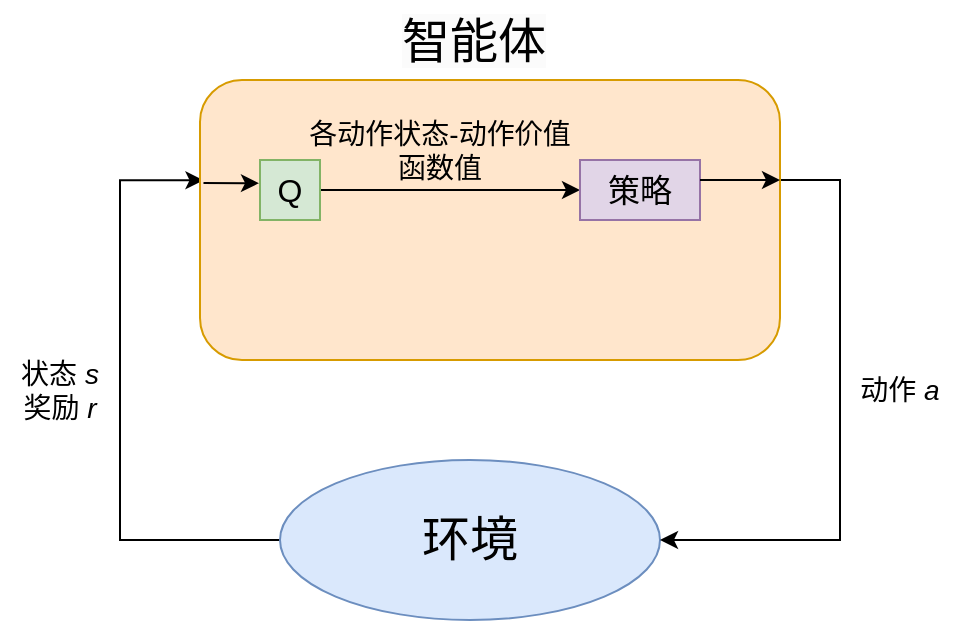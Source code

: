 <mxfile version="26.2.13">
  <diagram name="第 1 页" id="n63b4nC1y1BCJf75-sI9">
    <mxGraphModel dx="830" dy="485" grid="1" gridSize="10" guides="1" tooltips="1" connect="1" arrows="1" fold="1" page="1" pageScale="1" pageWidth="827" pageHeight="1169" math="0" shadow="0">
      <root>
        <mxCell id="0" />
        <mxCell id="1" parent="0" />
        <mxCell id="mvJgyyiXs0eFSsutSy1s-8" style="edgeStyle=orthogonalEdgeStyle;rounded=0;orthogonalLoop=1;jettySize=auto;html=1;exitX=0;exitY=0.5;exitDx=0;exitDy=0;entryX=0.006;entryY=0.358;entryDx=0;entryDy=0;entryPerimeter=0;" parent="1" source="mvJgyyiXs0eFSsutSy1s-1" target="mvJgyyiXs0eFSsutSy1s-2" edge="1">
          <mxGeometry relative="1" as="geometry">
            <Array as="points">
              <mxPoint x="220" y="330" />
              <mxPoint x="220" y="150" />
            </Array>
          </mxGeometry>
        </mxCell>
        <mxCell id="mvJgyyiXs0eFSsutSy1s-1" value="&lt;font style=&quot;font-size: 24px;&quot;&gt;环境&lt;/font&gt;" style="ellipse;whiteSpace=wrap;html=1;fillColor=#dae8fc;strokeColor=#6c8ebf;" parent="1" vertex="1">
          <mxGeometry x="300" y="290" width="190" height="80" as="geometry" />
        </mxCell>
        <mxCell id="mvJgyyiXs0eFSsutSy1s-4" style="edgeStyle=orthogonalEdgeStyle;rounded=0;orthogonalLoop=1;jettySize=auto;html=1;exitX=1;exitY=0.5;exitDx=0;exitDy=0;entryX=1;entryY=0.5;entryDx=0;entryDy=0;" parent="1" source="mvJgyyiXs0eFSsutSy1s-2" target="mvJgyyiXs0eFSsutSy1s-1" edge="1">
          <mxGeometry relative="1" as="geometry">
            <Array as="points">
              <mxPoint x="550" y="150" />
              <mxPoint x="580" y="150" />
              <mxPoint x="580" y="330" />
            </Array>
          </mxGeometry>
        </mxCell>
        <mxCell id="mvJgyyiXs0eFSsutSy1s-2" value="" style="rounded=1;whiteSpace=wrap;html=1;fillColor=#ffe6cc;strokeColor=#d79b00;" parent="1" vertex="1">
          <mxGeometry x="260" y="100" width="290" height="140" as="geometry" />
        </mxCell>
        <mxCell id="mvJgyyiXs0eFSsutSy1s-7" value="动作 &lt;i&gt;a&lt;/i&gt;" style="text;html=1;align=center;verticalAlign=middle;whiteSpace=wrap;rounded=0;fontSize=14;" parent="1" vertex="1">
          <mxGeometry x="580" y="240" width="60" height="30" as="geometry" />
        </mxCell>
        <mxCell id="mvJgyyiXs0eFSsutSy1s-9" value="状态 &lt;i&gt;s&lt;/i&gt;&lt;div&gt;奖励&lt;i&gt; r&lt;/i&gt;&lt;/div&gt;" style="text;html=1;align=center;verticalAlign=middle;whiteSpace=wrap;rounded=0;fontSize=14;" parent="1" vertex="1">
          <mxGeometry x="160" y="240" width="60" height="30" as="geometry" />
        </mxCell>
        <mxCell id="2D5P-O0thgNvpgd-1Gi0-2" value="&lt;span style=&quot;color: rgb(0, 0, 0); font-family: Helvetica; font-size: 24px; font-style: normal; font-variant-ligatures: normal; font-variant-caps: normal; font-weight: 400; letter-spacing: normal; orphans: 2; text-align: center; text-indent: 0px; text-transform: none; widows: 2; word-spacing: 0px; -webkit-text-stroke-width: 0px; white-space: normal; background-color: rgb(251, 251, 251); text-decoration-thickness: initial; text-decoration-style: initial; text-decoration-color: initial; display: inline !important; float: none;&quot;&gt;智能体&lt;/span&gt;" style="text;whiteSpace=wrap;html=1;" parent="1" vertex="1">
          <mxGeometry x="359" y="60" width="110" height="50" as="geometry" />
        </mxCell>
        <mxCell id="2D5P-O0thgNvpgd-1Gi0-8" style="edgeStyle=orthogonalEdgeStyle;rounded=0;orthogonalLoop=1;jettySize=auto;html=1;exitX=1;exitY=0.5;exitDx=0;exitDy=0;entryX=0;entryY=0.5;entryDx=0;entryDy=0;" parent="1" source="2D5P-O0thgNvpgd-1Gi0-3" target="2D5P-O0thgNvpgd-1Gi0-7" edge="1">
          <mxGeometry relative="1" as="geometry" />
        </mxCell>
        <mxCell id="2D5P-O0thgNvpgd-1Gi0-3" value="Q" style="rounded=0;whiteSpace=wrap;html=1;fillColor=#d5e8d4;strokeColor=#82b366;fontSize=16;" parent="1" vertex="1">
          <mxGeometry x="290" y="140" width="30" height="30" as="geometry" />
        </mxCell>
        <mxCell id="2D5P-O0thgNvpgd-1Gi0-4" value="" style="endArrow=classic;html=1;rounded=0;exitX=0.006;exitY=0.368;exitDx=0;exitDy=0;exitPerimeter=0;entryX=-0.017;entryY=0.386;entryDx=0;entryDy=0;entryPerimeter=0;" parent="1" source="mvJgyyiXs0eFSsutSy1s-2" target="2D5P-O0thgNvpgd-1Gi0-3" edge="1">
          <mxGeometry width="50" height="50" relative="1" as="geometry">
            <mxPoint x="370" y="200" as="sourcePoint" />
            <mxPoint x="420" y="150" as="targetPoint" />
          </mxGeometry>
        </mxCell>
        <mxCell id="2D5P-O0thgNvpgd-1Gi0-7" value="策略" style="rounded=0;whiteSpace=wrap;html=1;fillColor=#e1d5e7;strokeColor=#9673a6;fontSize=16;" parent="1" vertex="1">
          <mxGeometry x="450" y="140" width="60" height="30" as="geometry" />
        </mxCell>
        <mxCell id="2D5P-O0thgNvpgd-1Gi0-10" style="edgeStyle=orthogonalEdgeStyle;rounded=0;orthogonalLoop=1;jettySize=auto;html=1;" parent="1" edge="1">
          <mxGeometry relative="1" as="geometry">
            <mxPoint x="510" y="150" as="sourcePoint" />
            <mxPoint x="550" y="150" as="targetPoint" />
            <Array as="points">
              <mxPoint x="520" y="150" />
              <mxPoint x="520" y="150" />
            </Array>
          </mxGeometry>
        </mxCell>
        <mxCell id="2D5P-O0thgNvpgd-1Gi0-11" value="&lt;font&gt;各动作状态-动作价值函数值&lt;/font&gt;" style="text;html=1;align=center;verticalAlign=middle;whiteSpace=wrap;rounded=0;fontSize=14;" parent="1" vertex="1">
          <mxGeometry x="310" y="110" width="140" height="50" as="geometry" />
        </mxCell>
      </root>
    </mxGraphModel>
  </diagram>
</mxfile>
